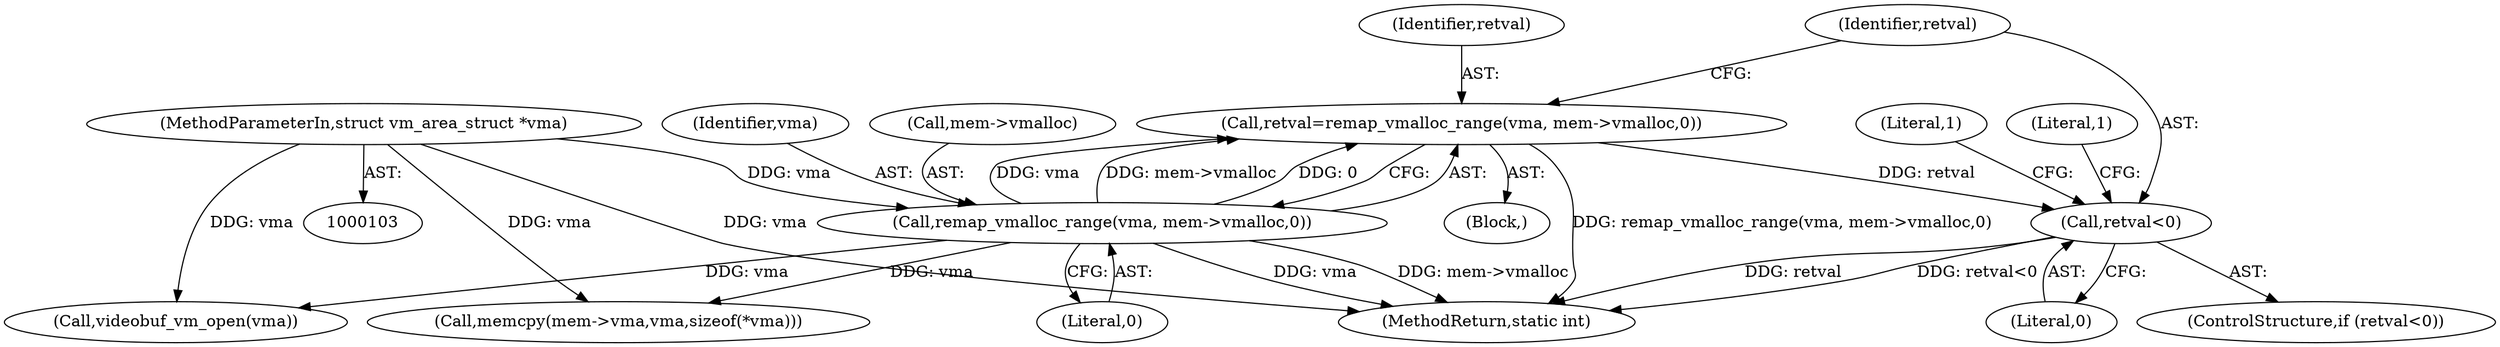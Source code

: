 digraph "0_linux_0b29669c065f60501e7289e1950fa2a618962358@API" {
"1000279" [label="(Call,retval=remap_vmalloc_range(vma, mem->vmalloc,0))"];
"1000281" [label="(Call,remap_vmalloc_range(vma, mem->vmalloc,0))"];
"1000105" [label="(MethodParameterIn,struct vm_area_struct *vma)"];
"1000288" [label="(Call,retval<0)"];
"1000282" [label="(Identifier,vma)"];
"1000290" [label="(Literal,0)"];
"1000287" [label="(ControlStructure,if (retval<0))"];
"1000324" [label="(Call,memcpy(mem->vma,vma,sizeof(*vma)))"];
"1000283" [label="(Call,mem->vmalloc)"];
"1000289" [label="(Identifier,retval)"];
"1000333" [label="(Literal,1)"];
"1000279" [label="(Call,retval=remap_vmalloc_range(vma, mem->vmalloc,0))"];
"1000106" [label="(Block,)"];
"1000281" [label="(Call,remap_vmalloc_range(vma, mem->vmalloc,0))"];
"1000280" [label="(Identifier,retval)"];
"1000286" [label="(Literal,0)"];
"1000356" [label="(Call,videobuf_vm_open(vma))"];
"1000105" [label="(MethodParameterIn,struct vm_area_struct *vma)"];
"1000293" [label="(Literal,1)"];
"1000288" [label="(Call,retval<0)"];
"1000360" [label="(MethodReturn,static int)"];
"1000279" -> "1000106"  [label="AST: "];
"1000279" -> "1000281"  [label="CFG: "];
"1000280" -> "1000279"  [label="AST: "];
"1000281" -> "1000279"  [label="AST: "];
"1000289" -> "1000279"  [label="CFG: "];
"1000279" -> "1000360"  [label="DDG: remap_vmalloc_range(vma, mem->vmalloc,0)"];
"1000281" -> "1000279"  [label="DDG: vma"];
"1000281" -> "1000279"  [label="DDG: mem->vmalloc"];
"1000281" -> "1000279"  [label="DDG: 0"];
"1000279" -> "1000288"  [label="DDG: retval"];
"1000281" -> "1000286"  [label="CFG: "];
"1000282" -> "1000281"  [label="AST: "];
"1000283" -> "1000281"  [label="AST: "];
"1000286" -> "1000281"  [label="AST: "];
"1000281" -> "1000360"  [label="DDG: vma"];
"1000281" -> "1000360"  [label="DDG: mem->vmalloc"];
"1000105" -> "1000281"  [label="DDG: vma"];
"1000281" -> "1000324"  [label="DDG: vma"];
"1000281" -> "1000356"  [label="DDG: vma"];
"1000105" -> "1000103"  [label="AST: "];
"1000105" -> "1000360"  [label="DDG: vma"];
"1000105" -> "1000324"  [label="DDG: vma"];
"1000105" -> "1000356"  [label="DDG: vma"];
"1000288" -> "1000287"  [label="AST: "];
"1000288" -> "1000290"  [label="CFG: "];
"1000289" -> "1000288"  [label="AST: "];
"1000290" -> "1000288"  [label="AST: "];
"1000293" -> "1000288"  [label="CFG: "];
"1000333" -> "1000288"  [label="CFG: "];
"1000288" -> "1000360"  [label="DDG: retval"];
"1000288" -> "1000360"  [label="DDG: retval<0"];
}
